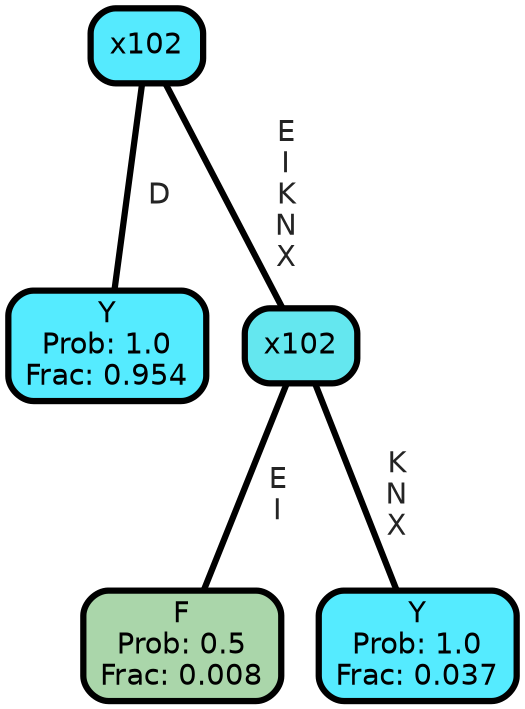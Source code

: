 graph Tree {
node [shape=box, style="filled, rounded",color="black",penwidth="3",fontcolor="black",                 fontname=helvetica] ;
graph [ranksep="0 equally", splines=straight,                 bgcolor=transparent, dpi=200] ;
edge [fontname=helvetica, fontweight=bold,fontcolor=grey14,color=black] ;
0 [label="Y
Prob: 1.0
Frac: 0.954", fillcolor="#55ebff"] ;
1 [label="x102", fillcolor="#55eafe"] ;
2 [label="F
Prob: 0.5
Frac: 0.008", fillcolor="#aad6aa"] ;
3 [label="x102", fillcolor="#64e7ef"] ;
4 [label="Y
Prob: 1.0
Frac: 0.037", fillcolor="#55ebff"] ;
1 -- 0 [label=" D",penwidth=3] ;
1 -- 3 [label=" E\n I\n K\n N\n X",penwidth=3] ;
3 -- 2 [label=" E\n I",penwidth=3] ;
3 -- 4 [label=" K\n N\n X",penwidth=3] ;
{rank = same;}}